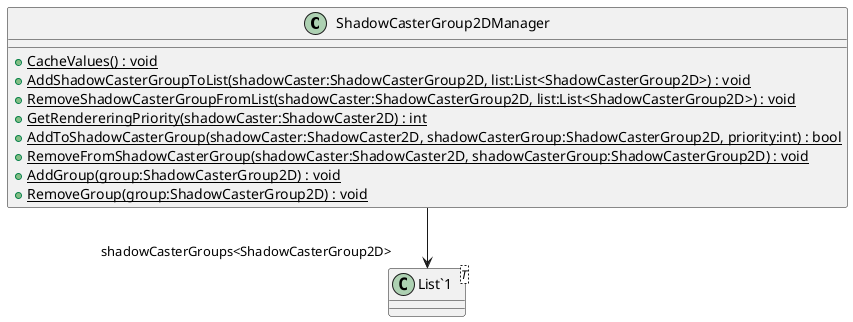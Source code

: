 @startuml
class ShadowCasterGroup2DManager {
    + {static} CacheValues() : void
    + {static} AddShadowCasterGroupToList(shadowCaster:ShadowCasterGroup2D, list:List<ShadowCasterGroup2D>) : void
    + {static} RemoveShadowCasterGroupFromList(shadowCaster:ShadowCasterGroup2D, list:List<ShadowCasterGroup2D>) : void
    + {static} GetRendereringPriority(shadowCaster:ShadowCaster2D) : int
    + {static} AddToShadowCasterGroup(shadowCaster:ShadowCaster2D, shadowCasterGroup:ShadowCasterGroup2D, priority:int) : bool
    + {static} RemoveFromShadowCasterGroup(shadowCaster:ShadowCaster2D, shadowCasterGroup:ShadowCasterGroup2D) : void
    + {static} AddGroup(group:ShadowCasterGroup2D) : void
    + {static} RemoveGroup(group:ShadowCasterGroup2D) : void
}
class "List`1"<T> {
}
ShadowCasterGroup2DManager --> "shadowCasterGroups<ShadowCasterGroup2D>" "List`1"
@enduml
